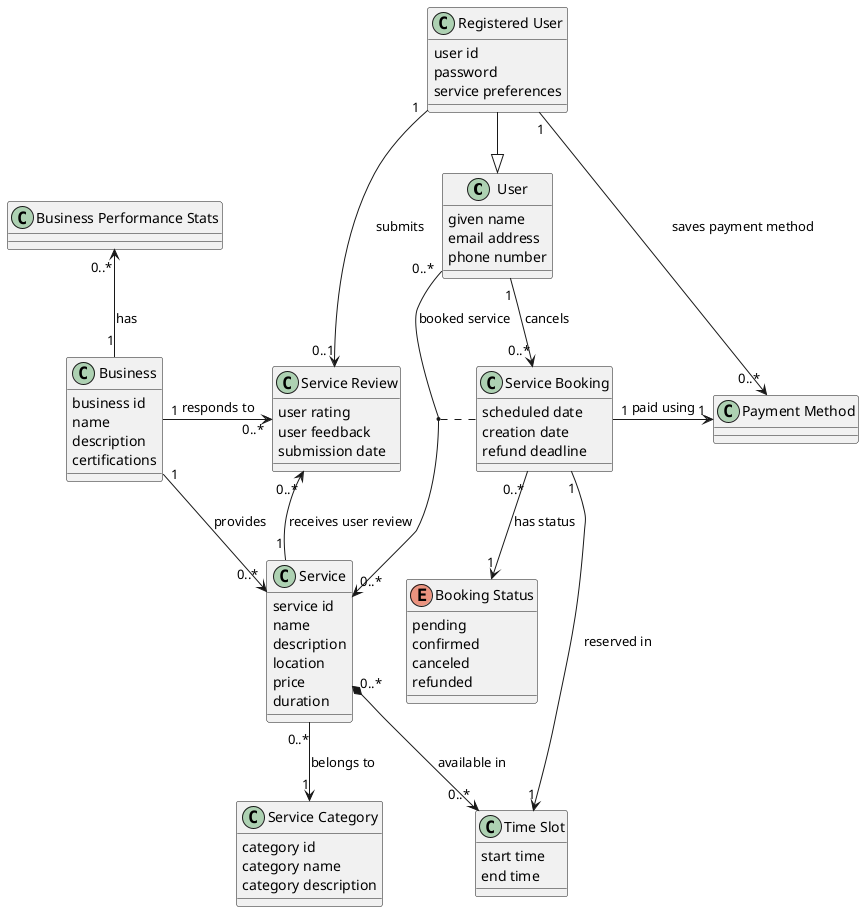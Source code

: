 @startuml

class User {
    given name
    email address
    phone number
}

class "Registered User" as RegisteredUser {
    user id
    password
    service preferences
}

class Business {
    business id
    name
    description
    certifications
}

class "Business Performance Stats" as BusinessPerformanceStats

class Service {
   service id
   name
   description
   location
   price
   duration
}

class "Service Category" as ServiceCategory {
    category id
    category name
    category description
}

class "Service Booking" as ServiceBooking {
    scheduled date
    creation date
    refund deadline
}

class "Service Review" as ServiceReview {
    user rating
    user feedback
    submission date
}

class "Time Slot" as TimeSlot {
   start time
   end time
}

enum "Booking Status" as BookingStatus {
   pending
   confirmed
   canceled
   refunded
}

class "Payment Method" as PaymentMethod


RegisteredUser --|> User
Business "1" -r-> "0..*" Service : provides
Service "0..*" *--> "0..*" TimeSlot : available in
User "0..*" --> "0..*" Service : booked service
(User, Service) .. ServiceBooking
ServiceBooking  "0..*" --> "1" BookingStatus : has status
RegisteredUser "1" -r-> "0..*" PaymentMethod : saves payment method
RegisteredUser "1" --> "0..1" ServiceReview : submits
Service "1" -u-> "0..*" ServiceReview : receives user review
Service "0..*" --> "1" ServiceCategory : belongs to
Business "1" -u-> "0..*" BusinessPerformanceStats : has
Business "1" -r-> "0..*" ServiceReview : responds to
User "1" -d-> "0..*" ServiceBooking : cancels
ServiceBooking "1" --> "1" TimeSlot : reserved in
ServiceBooking "1" -r--> "1" PaymentMethod : paid using


@enduml
